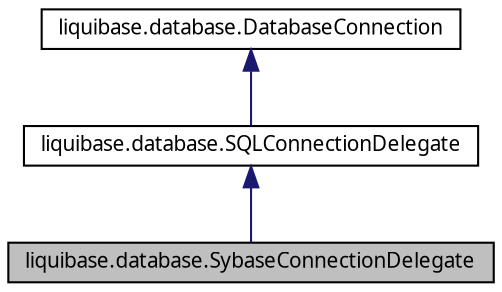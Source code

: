 digraph G
{
  edge [fontname="FreeSans.ttf",fontsize=10,labelfontname="FreeSans.ttf",labelfontsize=10];
  node [fontname="FreeSans.ttf",fontsize=10,shape=record];
  Node1 [label="liquibase.database.SybaseConnectionDelegate",height=0.2,width=0.4,color="black", fillcolor="grey75", style="filled" fontcolor="black"];
  Node2 -> Node1 [dir=back,color="midnightblue",fontsize=10,style="solid",fontname="FreeSans.ttf"];
  Node2 [label="liquibase.database.SQLConnectionDelegate",height=0.2,width=0.4,color="black", fillcolor="white", style="filled",URL="$classliquibase_1_1database_1_1_s_q_l_connection_delegate.html",tooltip="A ConnectionWrapper implementation which delegates completely to an underlying java..."];
  Node3 -> Node2 [dir=back,color="midnightblue",fontsize=10,style="solid",fontname="FreeSans.ttf"];
  Node3 [label="liquibase.database.DatabaseConnection",height=0.2,width=0.4,color="black", fillcolor="white", style="filled",URL="$interfaceliquibase_1_1database_1_1_database_connection.html",tooltip="A liquibase abstraction over the normal Connection that is available in java.sql..."];
}
